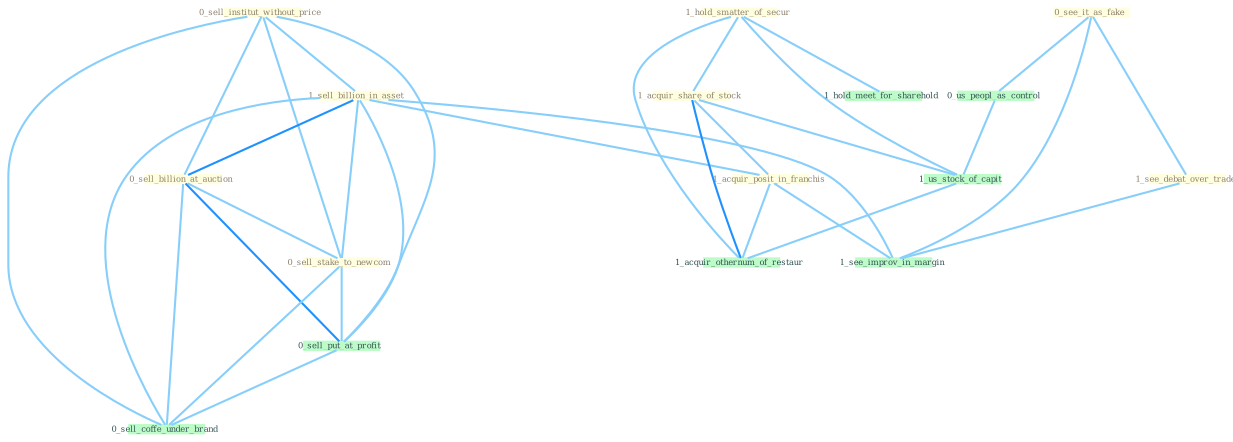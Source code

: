 Graph G{ 
    node
    [shape=polygon,style=filled,width=.5,height=.06,color="#BDFCC9",fixedsize=true,fontsize=4,
    fontcolor="#2f4f4f"];
    {node
    [color="#ffffe0", fontcolor="#8b7d6b"] "0_sell_institut_without_price " "1_hold_smatter_of_secur " "0_see_it_as_fake " "1_sell_billion_in_asset " "1_acquir_share_of_stock " "0_sell_billion_at_auction " "0_sell_stake_to_newcom " "1_see_debat_over_trade " "1_acquir_posit_in_franchis "}
{node [color="#fff0f5", fontcolor="#b22222"]}
edge [color="#B0E2FF"];

	"0_sell_institut_without_price " -- "1_sell_billion_in_asset " [w="1", color="#87cefa" ];
	"0_sell_institut_without_price " -- "0_sell_billion_at_auction " [w="1", color="#87cefa" ];
	"0_sell_institut_without_price " -- "0_sell_stake_to_newcom " [w="1", color="#87cefa" ];
	"0_sell_institut_without_price " -- "0_sell_put_at_profit " [w="1", color="#87cefa" ];
	"0_sell_institut_without_price " -- "0_sell_coffe_under_brand " [w="1", color="#87cefa" ];
	"1_hold_smatter_of_secur " -- "1_acquir_share_of_stock " [w="1", color="#87cefa" ];
	"1_hold_smatter_of_secur " -- "1_us_stock_of_capit " [w="1", color="#87cefa" ];
	"1_hold_smatter_of_secur " -- "1_hold_meet_for_sharehold " [w="1", color="#87cefa" ];
	"1_hold_smatter_of_secur " -- "1_acquir_othernum_of_restaur " [w="1", color="#87cefa" ];
	"0_see_it_as_fake " -- "1_see_debat_over_trade " [w="1", color="#87cefa" ];
	"0_see_it_as_fake " -- "0_us_peopl_as_control " [w="1", color="#87cefa" ];
	"0_see_it_as_fake " -- "1_see_improv_in_margin " [w="1", color="#87cefa" ];
	"1_sell_billion_in_asset " -- "0_sell_billion_at_auction " [w="2", color="#1e90ff" , len=0.8];
	"1_sell_billion_in_asset " -- "0_sell_stake_to_newcom " [w="1", color="#87cefa" ];
	"1_sell_billion_in_asset " -- "1_acquir_posit_in_franchis " [w="1", color="#87cefa" ];
	"1_sell_billion_in_asset " -- "0_sell_put_at_profit " [w="1", color="#87cefa" ];
	"1_sell_billion_in_asset " -- "1_see_improv_in_margin " [w="1", color="#87cefa" ];
	"1_sell_billion_in_asset " -- "0_sell_coffe_under_brand " [w="1", color="#87cefa" ];
	"1_acquir_share_of_stock " -- "1_acquir_posit_in_franchis " [w="1", color="#87cefa" ];
	"1_acquir_share_of_stock " -- "1_us_stock_of_capit " [w="1", color="#87cefa" ];
	"1_acquir_share_of_stock " -- "1_acquir_othernum_of_restaur " [w="2", color="#1e90ff" , len=0.8];
	"0_sell_billion_at_auction " -- "0_sell_stake_to_newcom " [w="1", color="#87cefa" ];
	"0_sell_billion_at_auction " -- "0_sell_put_at_profit " [w="2", color="#1e90ff" , len=0.8];
	"0_sell_billion_at_auction " -- "0_sell_coffe_under_brand " [w="1", color="#87cefa" ];
	"0_sell_stake_to_newcom " -- "0_sell_put_at_profit " [w="1", color="#87cefa" ];
	"0_sell_stake_to_newcom " -- "0_sell_coffe_under_brand " [w="1", color="#87cefa" ];
	"1_see_debat_over_trade " -- "1_see_improv_in_margin " [w="1", color="#87cefa" ];
	"1_acquir_posit_in_franchis " -- "1_see_improv_in_margin " [w="1", color="#87cefa" ];
	"1_acquir_posit_in_franchis " -- "1_acquir_othernum_of_restaur " [w="1", color="#87cefa" ];
	"0_us_peopl_as_control " -- "1_us_stock_of_capit " [w="1", color="#87cefa" ];
	"0_sell_put_at_profit " -- "0_sell_coffe_under_brand " [w="1", color="#87cefa" ];
	"1_us_stock_of_capit " -- "1_acquir_othernum_of_restaur " [w="1", color="#87cefa" ];
}